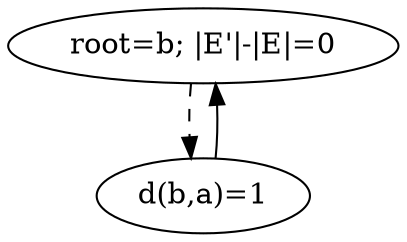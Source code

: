 digraph out {
b [label="root=b; |E'|-|E|=0"];
b -> a [style=dashed];
a [label="d(b,a)=1"];
a -> b;
}
